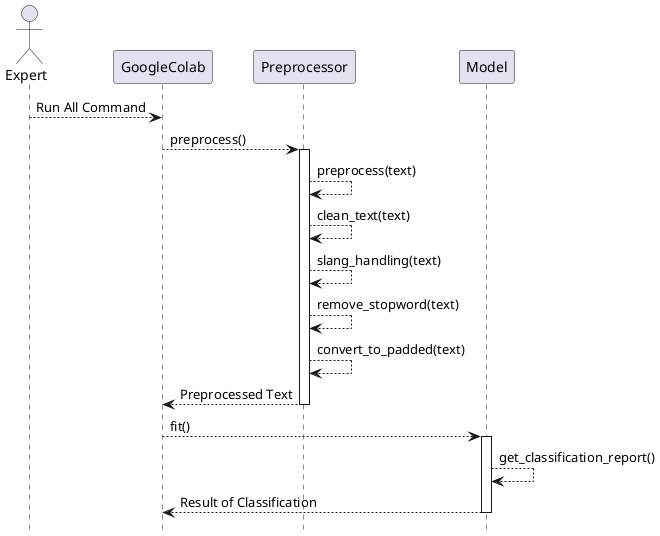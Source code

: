 @startuml
hide footbox

actor Expert as Expert

Expert --> GoogleColab : Run All Command
GoogleColab --> Preprocessor : preprocess()
activate Preprocessor
    Preprocessor --> Preprocessor: preprocess(text)
    Preprocessor --> Preprocessor: clean_text(text)
    Preprocessor --> Preprocessor: slang_handling(text)
    Preprocessor --> Preprocessor: remove_stopword(text)
    Preprocessor --> Preprocessor: convert_to_padded(text)
    Preprocessor --> GoogleColab: Preprocessed Text
deactivate Preprocessor
    
GoogleColab --> Model: fit()
activate Model
    Model --> Model: get_classification_report()
    Model --> GoogleColab : Result of Classification
deactivate Model
@enduml